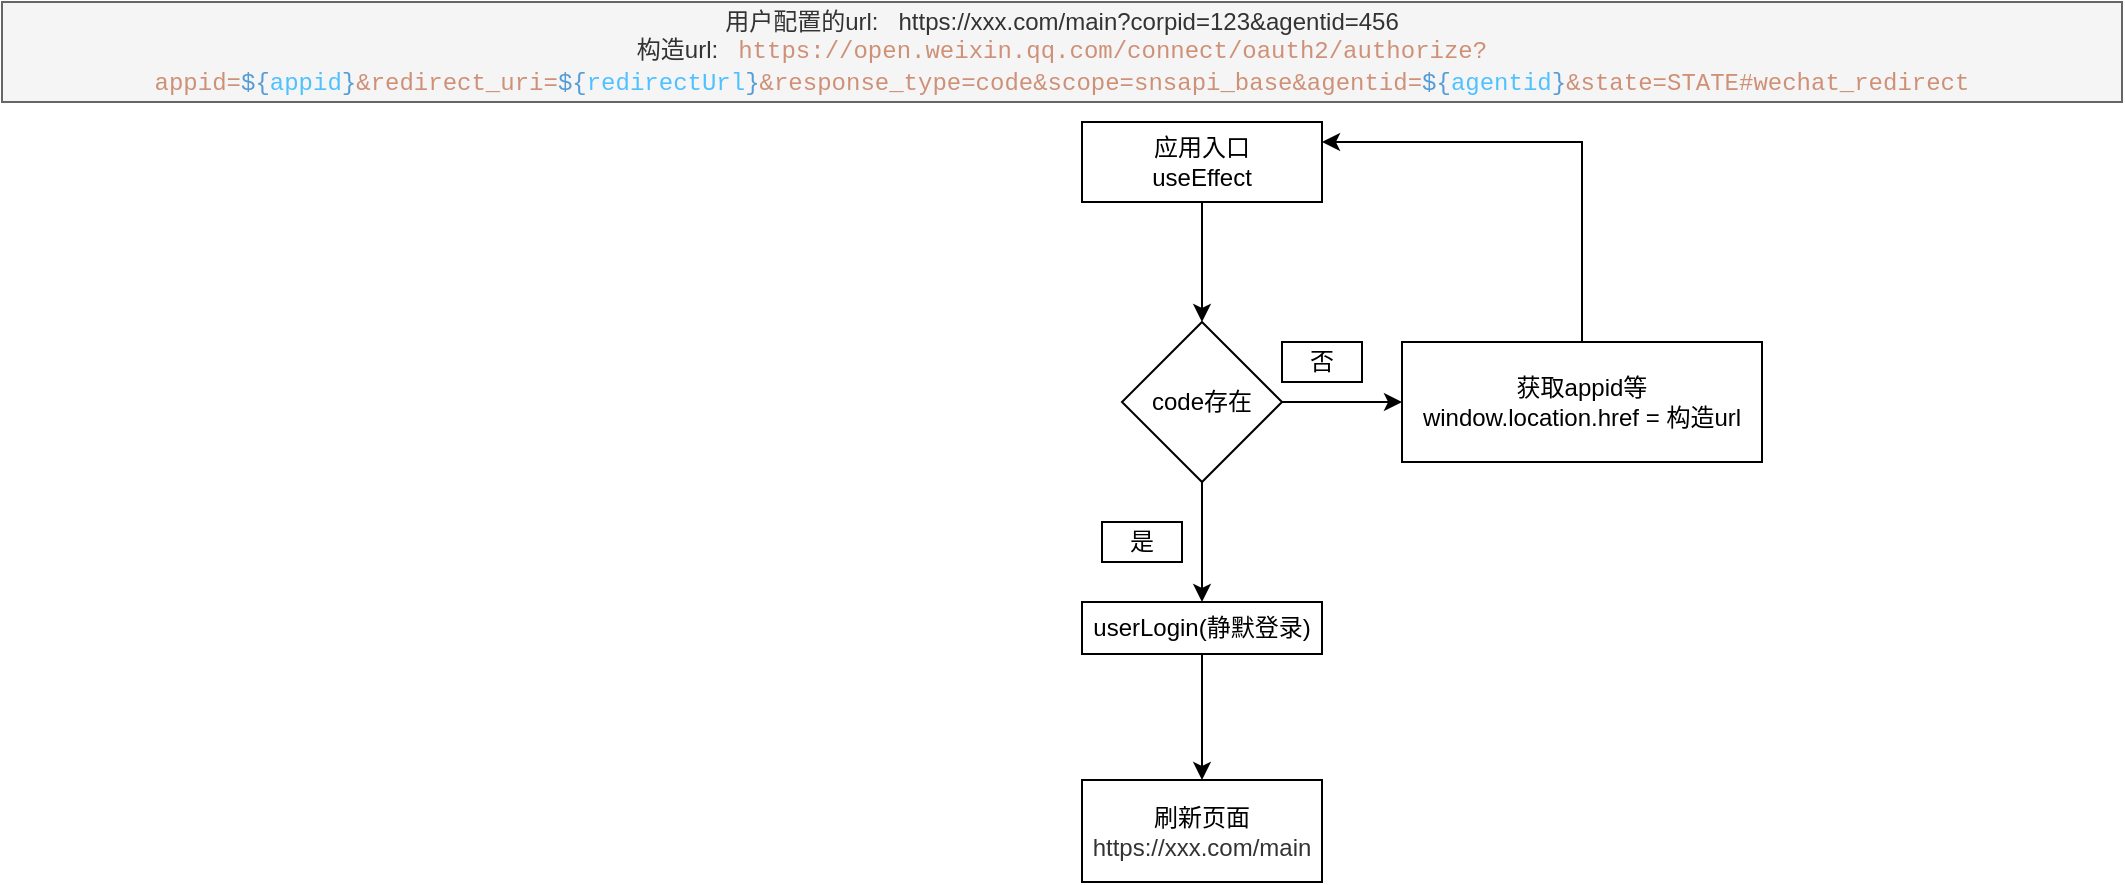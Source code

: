 <mxfile version="14.2.4" type="github"><diagram id="q3oYE-o-HxT2sHJ6RCJH" name="Page-1"><mxGraphModel dx="1816" dy="509" grid="1" gridSize="10" guides="1" tooltips="1" connect="1" arrows="1" fold="1" page="1" pageScale="1" pageWidth="827" pageHeight="1169" math="0" shadow="0"><root><mxCell id="0"/><mxCell id="1" parent="0"/><mxCell id="VmnD2_eEH7jdmxPA04Pg-11" style="edgeStyle=orthogonalEdgeStyle;rounded=0;orthogonalLoop=1;jettySize=auto;html=1;exitX=0.5;exitY=1;exitDx=0;exitDy=0;entryX=0.5;entryY=0;entryDx=0;entryDy=0;" edge="1" parent="1" source="VmnD2_eEH7jdmxPA04Pg-1" target="VmnD2_eEH7jdmxPA04Pg-3"><mxGeometry relative="1" as="geometry"/></mxCell><mxCell id="VmnD2_eEH7jdmxPA04Pg-1" value="应用入口&lt;br&gt;useEffect" style="rounded=0;whiteSpace=wrap;html=1;" vertex="1" parent="1"><mxGeometry x="110" y="70" width="120" height="40" as="geometry"/></mxCell><mxCell id="VmnD2_eEH7jdmxPA04Pg-2" value="是" style="rounded=0;whiteSpace=wrap;html=1;" vertex="1" parent="1"><mxGeometry x="120" y="270" width="40" height="20" as="geometry"/></mxCell><mxCell id="VmnD2_eEH7jdmxPA04Pg-5" value="" style="edgeStyle=orthogonalEdgeStyle;rounded=0;orthogonalLoop=1;jettySize=auto;html=1;" edge="1" parent="1" source="VmnD2_eEH7jdmxPA04Pg-3" target="VmnD2_eEH7jdmxPA04Pg-4"><mxGeometry relative="1" as="geometry"/></mxCell><mxCell id="VmnD2_eEH7jdmxPA04Pg-7" value="" style="edgeStyle=orthogonalEdgeStyle;rounded=0;orthogonalLoop=1;jettySize=auto;html=1;" edge="1" parent="1" source="VmnD2_eEH7jdmxPA04Pg-3" target="VmnD2_eEH7jdmxPA04Pg-6"><mxGeometry relative="1" as="geometry"/></mxCell><mxCell id="VmnD2_eEH7jdmxPA04Pg-3" value="code存在" style="rhombus;whiteSpace=wrap;html=1;" vertex="1" parent="1"><mxGeometry x="130" y="170" width="80" height="80" as="geometry"/></mxCell><mxCell id="VmnD2_eEH7jdmxPA04Pg-31" value="" style="edgeStyle=orthogonalEdgeStyle;rounded=0;orthogonalLoop=1;jettySize=auto;html=1;" edge="1" parent="1" source="VmnD2_eEH7jdmxPA04Pg-4" target="VmnD2_eEH7jdmxPA04Pg-30"><mxGeometry relative="1" as="geometry"/></mxCell><mxCell id="VmnD2_eEH7jdmxPA04Pg-4" value="userLogin(静默登录)" style="whiteSpace=wrap;html=1;" vertex="1" parent="1"><mxGeometry x="110" y="310" width="120" height="26" as="geometry"/></mxCell><mxCell id="VmnD2_eEH7jdmxPA04Pg-18" style="edgeStyle=orthogonalEdgeStyle;rounded=0;orthogonalLoop=1;jettySize=auto;html=1;exitX=0.5;exitY=0;exitDx=0;exitDy=0;entryX=1;entryY=0.25;entryDx=0;entryDy=0;" edge="1" parent="1" source="VmnD2_eEH7jdmxPA04Pg-6" target="VmnD2_eEH7jdmxPA04Pg-1"><mxGeometry relative="1" as="geometry"><Array as="points"><mxPoint x="360" y="80"/></Array></mxGeometry></mxCell><mxCell id="VmnD2_eEH7jdmxPA04Pg-6" value="获取appid等&lt;br&gt;window.location.href = 构造url" style="whiteSpace=wrap;html=1;" vertex="1" parent="1"><mxGeometry x="270" y="180" width="180" height="60" as="geometry"/></mxCell><mxCell id="VmnD2_eEH7jdmxPA04Pg-8" value="否" style="whiteSpace=wrap;html=1;" vertex="1" parent="1"><mxGeometry x="210" y="180" width="40" height="20" as="geometry"/></mxCell><mxCell id="VmnD2_eEH7jdmxPA04Pg-12" value="&lt;font style=&quot;font-size: 12px&quot;&gt;用户配置的url:&amp;nbsp; &amp;nbsp;https://xxx.com/main?corpid=123&amp;amp;agentid=456&lt;br&gt;构造url:&amp;nbsp; &amp;nbsp;&lt;span style=&quot;font-family: &amp;#34;menlo&amp;#34; , &amp;#34;monaco&amp;#34; , &amp;#34;courier new&amp;#34; , monospace ; color: rgb(206 , 145 , 120)&quot;&gt;https://open.weixin.qq.com/connect/oauth2/authorize?appid=&lt;/span&gt;&lt;span style=&quot;font-family: &amp;#34;menlo&amp;#34; , &amp;#34;monaco&amp;#34; , &amp;#34;courier new&amp;#34; , monospace ; color: rgb(86 , 156 , 214)&quot;&gt;${&lt;/span&gt;&lt;span style=&quot;font-family: &amp;#34;menlo&amp;#34; , &amp;#34;monaco&amp;#34; , &amp;#34;courier new&amp;#34; , monospace ; color: rgb(79 , 193 , 255)&quot;&gt;appid&lt;/span&gt;&lt;span style=&quot;font-family: &amp;#34;menlo&amp;#34; , &amp;#34;monaco&amp;#34; , &amp;#34;courier new&amp;#34; , monospace ; color: rgb(86 , 156 , 214)&quot;&gt;}&lt;/span&gt;&lt;span style=&quot;font-family: &amp;#34;menlo&amp;#34; , &amp;#34;monaco&amp;#34; , &amp;#34;courier new&amp;#34; , monospace ; color: rgb(206 , 145 , 120)&quot;&gt;&amp;amp;redirect_uri=&lt;/span&gt;&lt;span style=&quot;font-family: &amp;#34;menlo&amp;#34; , &amp;#34;monaco&amp;#34; , &amp;#34;courier new&amp;#34; , monospace ; color: rgb(86 , 156 , 214)&quot;&gt;${&lt;/span&gt;&lt;span style=&quot;font-family: &amp;#34;menlo&amp;#34; , &amp;#34;monaco&amp;#34; , &amp;#34;courier new&amp;#34; , monospace ; color: rgb(79 , 193 , 255)&quot;&gt;redirectUrl&lt;/span&gt;&lt;span style=&quot;font-family: &amp;#34;menlo&amp;#34; , &amp;#34;monaco&amp;#34; , &amp;#34;courier new&amp;#34; , monospace ; color: rgb(86 , 156 , 214)&quot;&gt;}&lt;/span&gt;&lt;span style=&quot;font-family: &amp;#34;menlo&amp;#34; , &amp;#34;monaco&amp;#34; , &amp;#34;courier new&amp;#34; , monospace ; color: rgb(206 , 145 , 120)&quot;&gt;&amp;amp;response_type=code&amp;amp;scope=snsapi_base&amp;amp;agentid=&lt;/span&gt;&lt;span style=&quot;font-family: &amp;#34;menlo&amp;#34; , &amp;#34;monaco&amp;#34; , &amp;#34;courier new&amp;#34; , monospace ; color: rgb(86 , 156 , 214)&quot;&gt;${&lt;/span&gt;&lt;span style=&quot;font-family: &amp;#34;menlo&amp;#34; , &amp;#34;monaco&amp;#34; , &amp;#34;courier new&amp;#34; , monospace ; color: rgb(79 , 193 , 255)&quot;&gt;agentid&lt;/span&gt;&lt;span style=&quot;font-family: &amp;#34;menlo&amp;#34; , &amp;#34;monaco&amp;#34; , &amp;#34;courier new&amp;#34; , monospace ; color: rgb(86 , 156 , 214)&quot;&gt;}&lt;/span&gt;&lt;span style=&quot;font-family: &amp;#34;menlo&amp;#34; , &amp;#34;monaco&amp;#34; , &amp;#34;courier new&amp;#34; , monospace ; color: rgb(206 , 145 , 120)&quot;&gt;&amp;amp;state=STATE#wechat_redirect&lt;/span&gt;&lt;/font&gt;" style="rounded=0;whiteSpace=wrap;html=1;fillColor=#f5f5f5;strokeColor=#666666;fontColor=#333333;" vertex="1" parent="1"><mxGeometry x="-430" y="10" width="1060" height="50" as="geometry"/></mxCell><mxCell id="VmnD2_eEH7jdmxPA04Pg-30" value="刷新页面&lt;br&gt;&lt;span style=&quot;color: rgb(51 , 51 , 51)&quot;&gt;https://xxx.com/main&lt;/span&gt;" style="whiteSpace=wrap;html=1;" vertex="1" parent="1"><mxGeometry x="110" y="399" width="120" height="51" as="geometry"/></mxCell></root></mxGraphModel></diagram></mxfile>